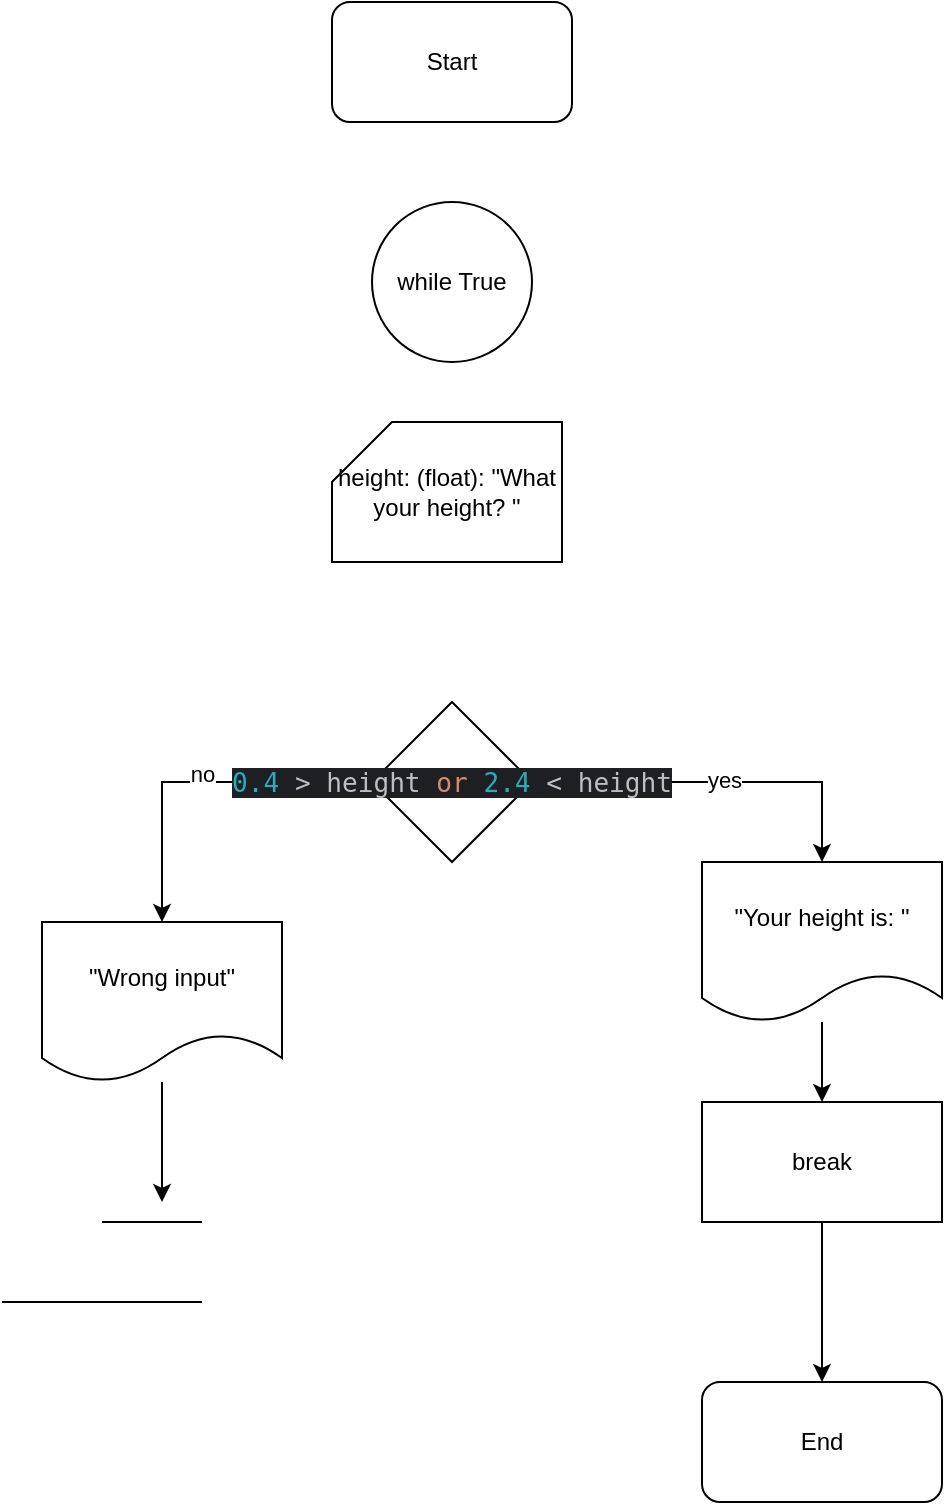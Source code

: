 <mxfile version="24.7.8">
  <diagram name="Page-1" id="vrvGgvqZz0d1YwzTf97D">
    <mxGraphModel dx="868" dy="1022" grid="1" gridSize="10" guides="1" tooltips="1" connect="1" arrows="1" fold="1" page="1" pageScale="1" pageWidth="850" pageHeight="1100" math="0" shadow="0">
      <root>
        <mxCell id="0" />
        <mxCell id="1" parent="0" />
        <mxCell id="ClSQ21FLSD9JZxKuCqr_-1" value="Start" style="rounded=1;whiteSpace=wrap;html=1;" vertex="1" parent="1">
          <mxGeometry x="365" y="30" width="120" height="60" as="geometry" />
        </mxCell>
        <mxCell id="ClSQ21FLSD9JZxKuCqr_-2" value="height: (float): &quot;What your height? &quot;" style="shape=card;whiteSpace=wrap;html=1;" vertex="1" parent="1">
          <mxGeometry x="365" y="240" width="115" height="70" as="geometry" />
        </mxCell>
        <mxCell id="ClSQ21FLSD9JZxKuCqr_-3" value="while True" style="ellipse;whiteSpace=wrap;html=1;aspect=fixed;" vertex="1" parent="1">
          <mxGeometry x="385" y="130" width="80" height="80" as="geometry" />
        </mxCell>
        <mxCell id="ClSQ21FLSD9JZxKuCqr_-6" style="edgeStyle=orthogonalEdgeStyle;rounded=0;orthogonalLoop=1;jettySize=auto;html=1;entryX=0.5;entryY=0;entryDx=0;entryDy=0;" edge="1" parent="1" source="ClSQ21FLSD9JZxKuCqr_-4" target="ClSQ21FLSD9JZxKuCqr_-5">
          <mxGeometry relative="1" as="geometry" />
        </mxCell>
        <mxCell id="ClSQ21FLSD9JZxKuCqr_-7" value="yes" style="edgeLabel;html=1;align=center;verticalAlign=middle;resizable=0;points=[];" vertex="1" connectable="0" parent="ClSQ21FLSD9JZxKuCqr_-6">
          <mxGeometry x="0.037" y="1" relative="1" as="geometry">
            <mxPoint as="offset" />
          </mxGeometry>
        </mxCell>
        <mxCell id="ClSQ21FLSD9JZxKuCqr_-14" style="edgeStyle=orthogonalEdgeStyle;rounded=0;orthogonalLoop=1;jettySize=auto;html=1;entryX=0.5;entryY=0;entryDx=0;entryDy=0;" edge="1" parent="1" source="ClSQ21FLSD9JZxKuCqr_-4" target="ClSQ21FLSD9JZxKuCqr_-13">
          <mxGeometry relative="1" as="geometry" />
        </mxCell>
        <mxCell id="ClSQ21FLSD9JZxKuCqr_-15" value="no" style="edgeLabel;html=1;align=center;verticalAlign=middle;resizable=0;points=[];" vertex="1" connectable="0" parent="ClSQ21FLSD9JZxKuCqr_-14">
          <mxGeometry x="-0.025" y="-4" relative="1" as="geometry">
            <mxPoint as="offset" />
          </mxGeometry>
        </mxCell>
        <mxCell id="ClSQ21FLSD9JZxKuCqr_-4" value="&lt;div style=&quot;background-color:#1e1f22;color:#bcbec4&quot;&gt;&lt;pre style=&quot;font-family:&#39;JetBrains Mono&#39;,monospace;font-size:9.8pt;&quot;&gt;&lt;span style=&quot;color:#2aacb8;&quot;&gt;0.4 &lt;/span&gt;&amp;gt; height &lt;span style=&quot;color:#cf8e6d;&quot;&gt;or &lt;/span&gt;&lt;span style=&quot;color:#2aacb8;&quot;&gt;2.4 &lt;/span&gt;&amp;lt; height&lt;/pre&gt;&lt;/div&gt;" style="rhombus;whiteSpace=wrap;html=1;" vertex="1" parent="1">
          <mxGeometry x="385" y="380" width="80" height="80" as="geometry" />
        </mxCell>
        <mxCell id="ClSQ21FLSD9JZxKuCqr_-9" value="" style="edgeStyle=orthogonalEdgeStyle;rounded=0;orthogonalLoop=1;jettySize=auto;html=1;" edge="1" parent="1" source="ClSQ21FLSD9JZxKuCqr_-5" target="ClSQ21FLSD9JZxKuCqr_-8">
          <mxGeometry relative="1" as="geometry" />
        </mxCell>
        <mxCell id="ClSQ21FLSD9JZxKuCqr_-5" value="&quot;Your height is: &quot;" style="shape=document;whiteSpace=wrap;html=1;boundedLbl=1;" vertex="1" parent="1">
          <mxGeometry x="550" y="460" width="120" height="80" as="geometry" />
        </mxCell>
        <mxCell id="ClSQ21FLSD9JZxKuCqr_-11" value="" style="edgeStyle=orthogonalEdgeStyle;rounded=0;orthogonalLoop=1;jettySize=auto;html=1;" edge="1" parent="1" source="ClSQ21FLSD9JZxKuCqr_-8">
          <mxGeometry relative="1" as="geometry">
            <mxPoint x="610" y="720.0" as="targetPoint" />
          </mxGeometry>
        </mxCell>
        <mxCell id="ClSQ21FLSD9JZxKuCqr_-8" value="break" style="rounded=0;whiteSpace=wrap;html=1;" vertex="1" parent="1">
          <mxGeometry x="550" y="580" width="120" height="60" as="geometry" />
        </mxCell>
        <mxCell id="ClSQ21FLSD9JZxKuCqr_-12" value="End" style="rounded=1;whiteSpace=wrap;html=1;" vertex="1" parent="1">
          <mxGeometry x="550" y="720" width="120" height="60" as="geometry" />
        </mxCell>
        <mxCell id="ClSQ21FLSD9JZxKuCqr_-18" style="edgeStyle=orthogonalEdgeStyle;rounded=0;orthogonalLoop=1;jettySize=auto;html=1;" edge="1" parent="1" source="ClSQ21FLSD9JZxKuCqr_-13">
          <mxGeometry relative="1" as="geometry">
            <mxPoint x="280" y="630" as="targetPoint" />
          </mxGeometry>
        </mxCell>
        <mxCell id="ClSQ21FLSD9JZxKuCqr_-13" value="&quot;Wrong input&quot;" style="shape=document;whiteSpace=wrap;html=1;boundedLbl=1;" vertex="1" parent="1">
          <mxGeometry x="220" y="490" width="120" height="80" as="geometry" />
        </mxCell>
        <mxCell id="ClSQ21FLSD9JZxKuCqr_-16" value="" style="endArrow=none;html=1;rounded=0;" edge="1" parent="1">
          <mxGeometry width="50" height="50" relative="1" as="geometry">
            <mxPoint x="250" y="640" as="sourcePoint" />
            <mxPoint x="300" y="640" as="targetPoint" />
          </mxGeometry>
        </mxCell>
        <mxCell id="ClSQ21FLSD9JZxKuCqr_-17" value="" style="endArrow=none;html=1;rounded=0;" edge="1" parent="1">
          <mxGeometry width="50" height="50" relative="1" as="geometry">
            <mxPoint x="200" y="680" as="sourcePoint" />
            <mxPoint x="300" y="680" as="targetPoint" />
          </mxGeometry>
        </mxCell>
      </root>
    </mxGraphModel>
  </diagram>
</mxfile>
